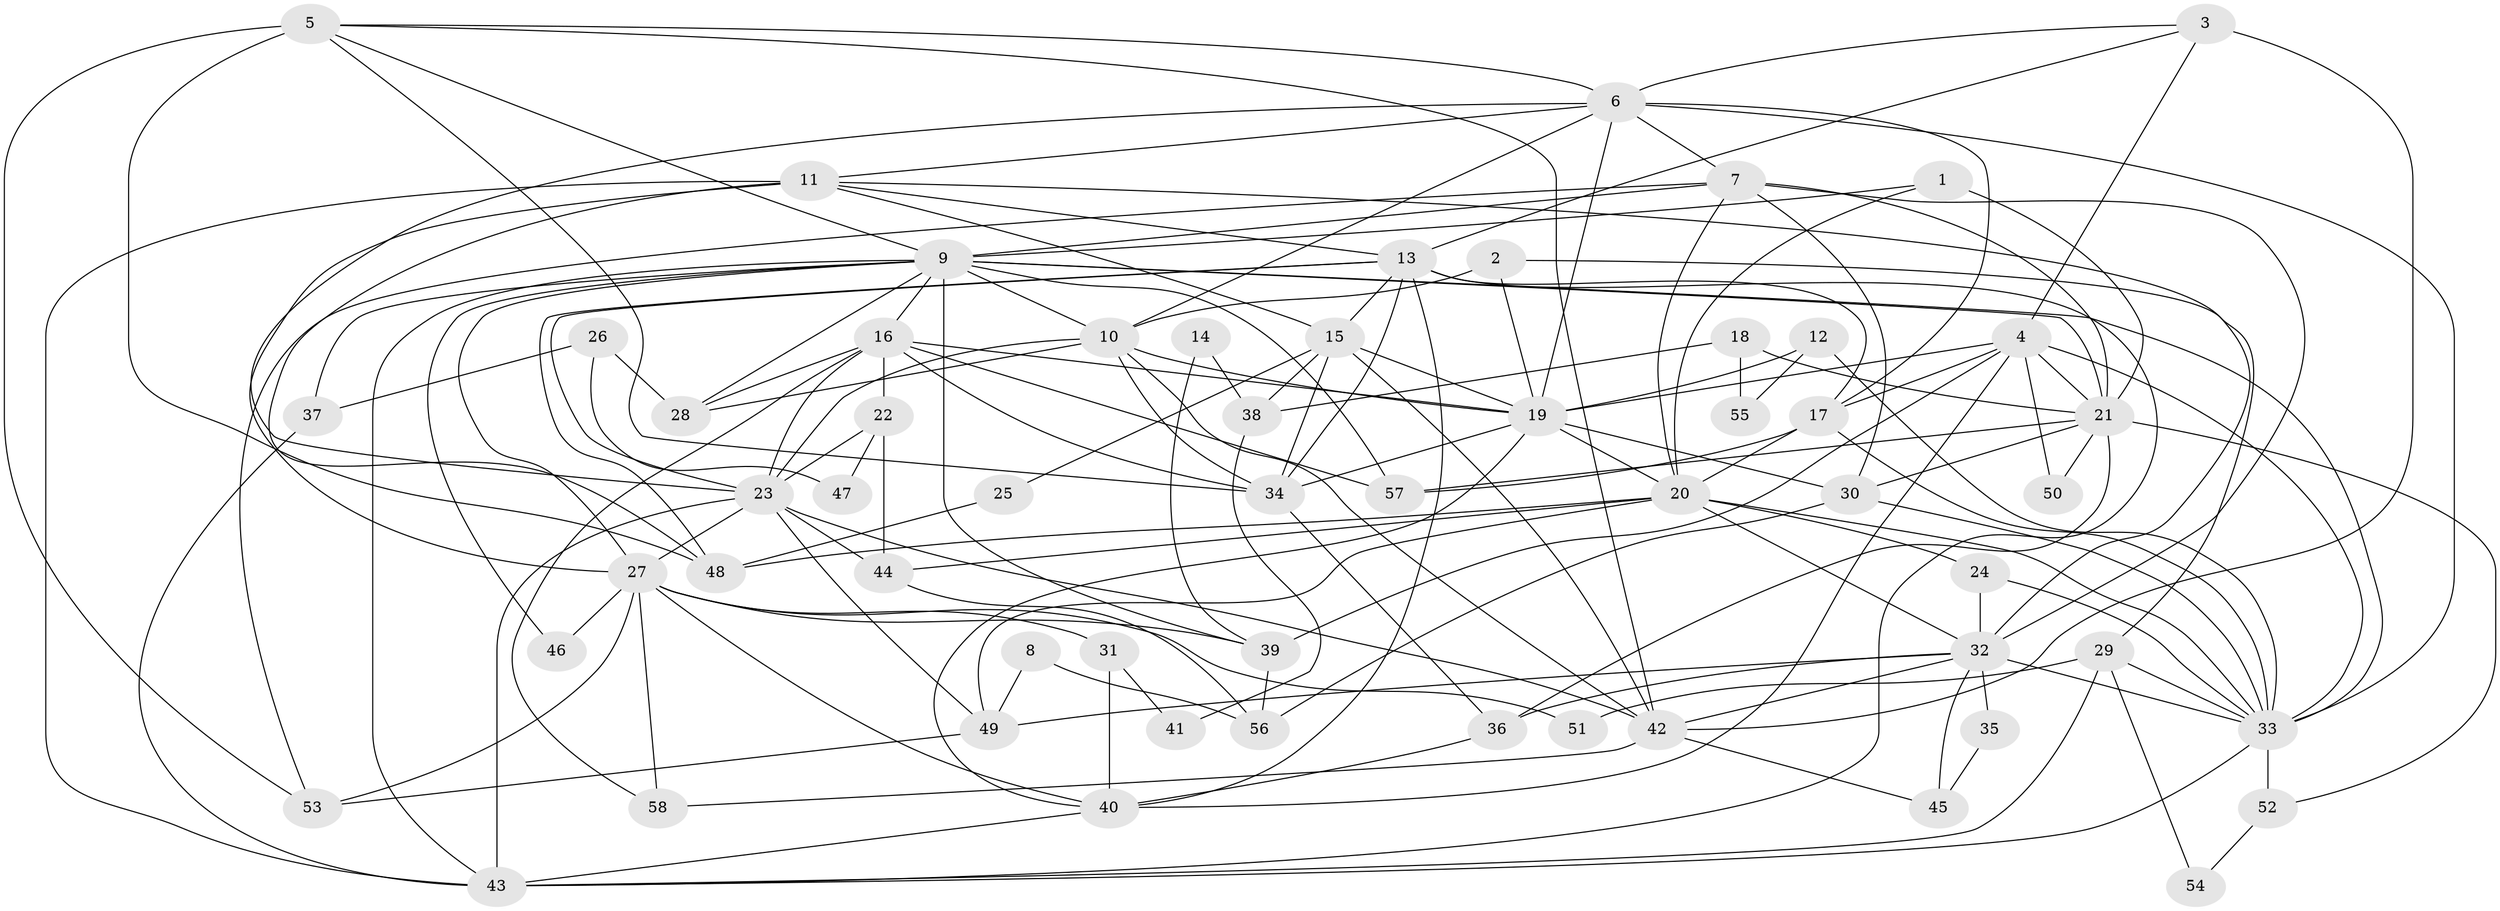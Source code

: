 // original degree distribution, {3: 0.2782608695652174, 4: 0.23478260869565218, 2: 0.14782608695652175, 5: 0.20869565217391303, 6: 0.06956521739130435, 7: 0.034782608695652174, 8: 0.008695652173913044, 9: 0.017391304347826087}
// Generated by graph-tools (version 1.1) at 2025/51/03/04/25 22:51:11]
// undirected, 58 vertices, 154 edges
graph export_dot {
  node [color=gray90,style=filled];
  1;
  2;
  3;
  4;
  5;
  6;
  7;
  8;
  9;
  10;
  11;
  12;
  13;
  14;
  15;
  16;
  17;
  18;
  19;
  20;
  21;
  22;
  23;
  24;
  25;
  26;
  27;
  28;
  29;
  30;
  31;
  32;
  33;
  34;
  35;
  36;
  37;
  38;
  39;
  40;
  41;
  42;
  43;
  44;
  45;
  46;
  47;
  48;
  49;
  50;
  51;
  52;
  53;
  54;
  55;
  56;
  57;
  58;
  1 -- 9 [weight=1.0];
  1 -- 20 [weight=1.0];
  1 -- 21 [weight=1.0];
  2 -- 10 [weight=1.0];
  2 -- 19 [weight=1.0];
  2 -- 29 [weight=1.0];
  3 -- 4 [weight=2.0];
  3 -- 6 [weight=1.0];
  3 -- 13 [weight=1.0];
  3 -- 42 [weight=1.0];
  4 -- 17 [weight=1.0];
  4 -- 19 [weight=1.0];
  4 -- 21 [weight=2.0];
  4 -- 33 [weight=1.0];
  4 -- 39 [weight=1.0];
  4 -- 40 [weight=1.0];
  4 -- 50 [weight=1.0];
  5 -- 6 [weight=1.0];
  5 -- 9 [weight=1.0];
  5 -- 34 [weight=1.0];
  5 -- 42 [weight=1.0];
  5 -- 48 [weight=1.0];
  5 -- 53 [weight=1.0];
  6 -- 7 [weight=3.0];
  6 -- 10 [weight=1.0];
  6 -- 11 [weight=1.0];
  6 -- 17 [weight=1.0];
  6 -- 19 [weight=3.0];
  6 -- 23 [weight=1.0];
  6 -- 33 [weight=2.0];
  7 -- 9 [weight=1.0];
  7 -- 20 [weight=1.0];
  7 -- 21 [weight=1.0];
  7 -- 30 [weight=2.0];
  7 -- 32 [weight=2.0];
  7 -- 53 [weight=1.0];
  8 -- 49 [weight=1.0];
  8 -- 56 [weight=1.0];
  9 -- 10 [weight=2.0];
  9 -- 16 [weight=1.0];
  9 -- 21 [weight=1.0];
  9 -- 27 [weight=1.0];
  9 -- 28 [weight=1.0];
  9 -- 33 [weight=1.0];
  9 -- 37 [weight=1.0];
  9 -- 39 [weight=1.0];
  9 -- 43 [weight=1.0];
  9 -- 46 [weight=1.0];
  9 -- 57 [weight=1.0];
  10 -- 19 [weight=1.0];
  10 -- 23 [weight=1.0];
  10 -- 28 [weight=1.0];
  10 -- 34 [weight=1.0];
  10 -- 42 [weight=1.0];
  11 -- 13 [weight=1.0];
  11 -- 15 [weight=1.0];
  11 -- 27 [weight=1.0];
  11 -- 32 [weight=1.0];
  11 -- 43 [weight=2.0];
  11 -- 48 [weight=1.0];
  12 -- 19 [weight=1.0];
  12 -- 33 [weight=1.0];
  12 -- 55 [weight=1.0];
  13 -- 15 [weight=1.0];
  13 -- 17 [weight=2.0];
  13 -- 23 [weight=1.0];
  13 -- 34 [weight=1.0];
  13 -- 40 [weight=1.0];
  13 -- 43 [weight=1.0];
  13 -- 48 [weight=1.0];
  14 -- 38 [weight=1.0];
  14 -- 39 [weight=1.0];
  15 -- 19 [weight=1.0];
  15 -- 25 [weight=1.0];
  15 -- 34 [weight=2.0];
  15 -- 38 [weight=1.0];
  15 -- 42 [weight=1.0];
  16 -- 19 [weight=2.0];
  16 -- 22 [weight=1.0];
  16 -- 23 [weight=3.0];
  16 -- 28 [weight=1.0];
  16 -- 34 [weight=1.0];
  16 -- 57 [weight=1.0];
  16 -- 58 [weight=1.0];
  17 -- 20 [weight=2.0];
  17 -- 33 [weight=1.0];
  17 -- 57 [weight=1.0];
  18 -- 21 [weight=1.0];
  18 -- 38 [weight=1.0];
  18 -- 55 [weight=1.0];
  19 -- 20 [weight=1.0];
  19 -- 30 [weight=1.0];
  19 -- 34 [weight=1.0];
  19 -- 40 [weight=1.0];
  20 -- 24 [weight=1.0];
  20 -- 32 [weight=1.0];
  20 -- 33 [weight=1.0];
  20 -- 44 [weight=1.0];
  20 -- 48 [weight=1.0];
  20 -- 49 [weight=1.0];
  21 -- 30 [weight=1.0];
  21 -- 36 [weight=1.0];
  21 -- 50 [weight=1.0];
  21 -- 52 [weight=1.0];
  21 -- 57 [weight=2.0];
  22 -- 23 [weight=1.0];
  22 -- 44 [weight=1.0];
  22 -- 47 [weight=1.0];
  23 -- 27 [weight=1.0];
  23 -- 42 [weight=1.0];
  23 -- 43 [weight=1.0];
  23 -- 44 [weight=1.0];
  23 -- 49 [weight=1.0];
  24 -- 32 [weight=1.0];
  24 -- 33 [weight=1.0];
  25 -- 48 [weight=1.0];
  26 -- 28 [weight=1.0];
  26 -- 37 [weight=1.0];
  26 -- 47 [weight=1.0];
  27 -- 31 [weight=1.0];
  27 -- 39 [weight=1.0];
  27 -- 40 [weight=1.0];
  27 -- 46 [weight=1.0];
  27 -- 51 [weight=1.0];
  27 -- 53 [weight=2.0];
  27 -- 58 [weight=1.0];
  29 -- 33 [weight=1.0];
  29 -- 43 [weight=1.0];
  29 -- 51 [weight=1.0];
  29 -- 54 [weight=1.0];
  30 -- 33 [weight=1.0];
  30 -- 56 [weight=1.0];
  31 -- 40 [weight=1.0];
  31 -- 41 [weight=1.0];
  32 -- 33 [weight=1.0];
  32 -- 35 [weight=1.0];
  32 -- 36 [weight=1.0];
  32 -- 42 [weight=1.0];
  32 -- 45 [weight=1.0];
  32 -- 49 [weight=1.0];
  33 -- 43 [weight=1.0];
  33 -- 52 [weight=1.0];
  34 -- 36 [weight=1.0];
  35 -- 45 [weight=1.0];
  36 -- 40 [weight=1.0];
  37 -- 43 [weight=1.0];
  38 -- 41 [weight=1.0];
  39 -- 56 [weight=1.0];
  40 -- 43 [weight=1.0];
  42 -- 45 [weight=1.0];
  42 -- 58 [weight=1.0];
  44 -- 56 [weight=1.0];
  49 -- 53 [weight=1.0];
  52 -- 54 [weight=1.0];
}
